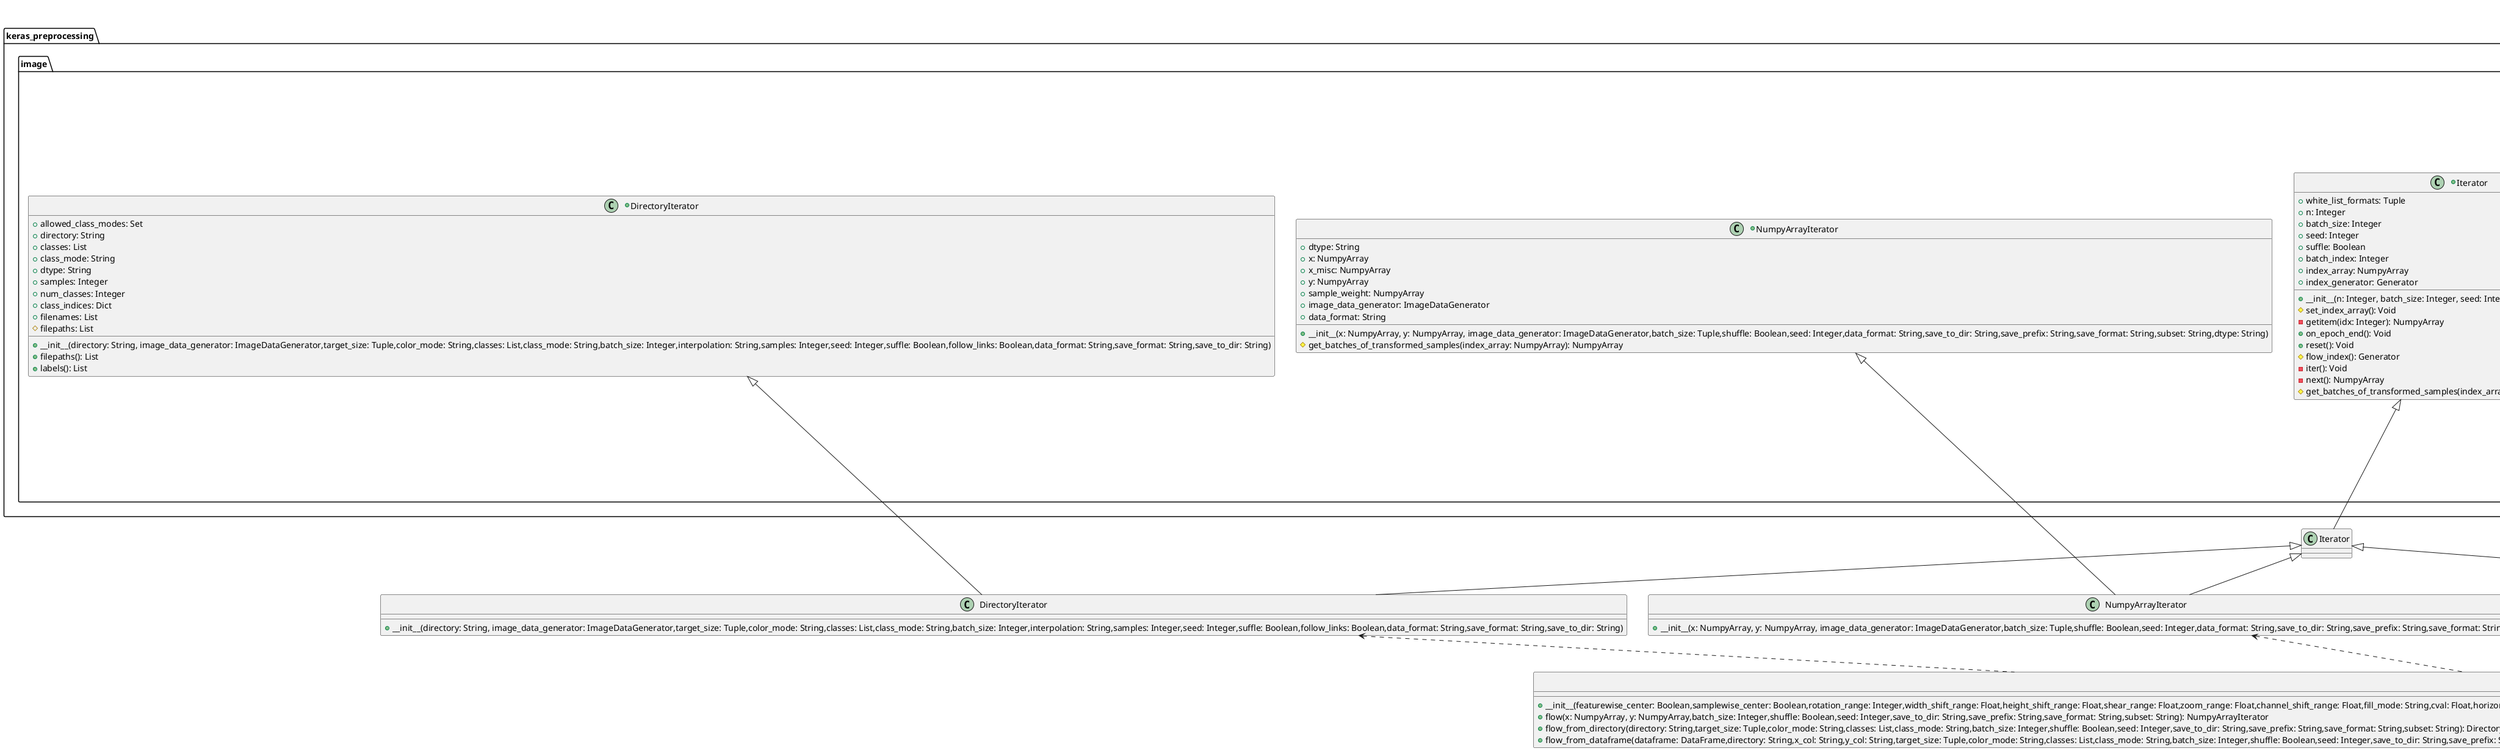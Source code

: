 @startuml

title Keras -Iterator


+class keras_preprocessing.image.Iterator {
    +white_list_formats: Tuple
    +n: Integer
    +batch_size: Integer
    +seed: Integer
    +suffle: Boolean
    +batch_index: Integer
    +index_array: NumpyArray
    +index_generator: Generator

    +__init__(n: Integer, batch_size: Integer, seed: Integer, shuffle: Boolean)
    #set_index_array(): Void
    -getitem(idx: Integer): NumpyArray
    +on_epoch_end(): Void
    +reset(): Void
    #flow_index(): Generator
    -iter(): Void
    -next(): NumpyArray
    #get_batches_of_transformed_samples(index_array: NumpyArray): NumpyArray
    
}

+class keras_preprocessing.image.DataFrameIterator {
    +allowed_class_modes: Set
    +directory: String
    +class_mode: String
    +dtype: String
    +class_indices: Dict
    +classes: List
    +filenames: List
    #filepaths: List
    +samples: Integer

    +__init__(dataframe: PandasDataFrame,directory: String,image_data_generator: ImageDataGenerator,x_col: String,y_col: String,class_mode: String,target_size: Tuple,color_mode: String,classes: List,class_mode: String,batch_size: Integer,interpolation: String,samples: Integer,seed: Integer)
    +get_classes(): List
    #filter_classes(): List
    +filepaths(): List
}

+class keras_preprocessing.image.DirectoryIterator {
    +allowed_class_modes: Set
    +directory: String
    +classes: List
    +class_mode: String
    +dtype: String
    +samples: Integer
    +num_classes: Integer
    +class_indices: Dict
    +filenames: List
    #filepaths: List
    
    +__init__(directory: String, image_data_generator: ImageDataGenerator,target_size: Tuple,color_mode: String,classes: List,class_mode: String,batch_size: Integer,interpolation: String,samples: Integer,seed: Integer,suffle: Boolean,follow_links: Boolean,data_format: String,save_format: String,save_to_dir: String)
    +filepaths(): List
    +labels(): List

}

+class keras_preprocessing.image.NumpyArrayIterator {
    +__init__(x: NumpyArray, y: NumpyArray, image_data_generator: ImageDataGenerator,batch_size: Tuple,shuffle: Boolean,seed: Integer,data_format: String,save_to_dir: String,save_prefix: String,save_format: String,subset: String,dtype: String)
    +dtype: String
    +x: NumpyArray
    +x_misc: NumpyArray
    +y: NumpyArray
    +sample_weight: NumpyArray
    +image_data_generator: ImageDataGenerator
    +data_format: String
    
    #get_batches_of_transformed_samples(index_array: NumpyArray): NumpyArray
}

+class keras_preprocessing.image.ImageDataGenerator {
    +featurewise_center: Boolean
    +samplewise_center: Boolean
    +rotation_range: Integer
    +width_shift_range: Float
    +height_shift_range: Float
    +shear_range: Float
    +zoom_range: Float
    +channel_shift_range: Float
    +fill_mode: String
    +cval: Float
    +horizontal_flip: Boolean
    +vertical_flip: Boolean
    +rescale: Float
    +preprocessing_function: Function
    +data_format: String
    +validation_split: Float
    +dtype: String
    +featurewise_std_normalization: Boolean
    +samplewise_std_normalization: Boolean
    +zca_whitening: Boolean
    +zca_epsilon: Float
    +random_crop: Boolean
    +output_dim_ordering: String
    +rescale: Float

    +__init__(featurewise_center: Boolean,samplewise_center: Boolean,rotation_range: Integer,width_shift_range: Float,height_shift_range: Float,shear_range: Float,zoom_range: Float,channel_shift_range: Float,fill_mode: String,cval: Float,horizontal_flip: Boolean,vertical_flip: Boolean,rescale: Float,preprocessing_function: Function,data_format: String,validation_split: Float,dtype: String,featurewise_std_normalization: Boolean,samplewise_std_normalization: Boolean,zca_whitening: Boolean,zca_epsilon: Float,random_crop: Boolean,output_dim_ordering: String,rescale: Float)
    +flow(x: NumpyArray, y: NumpyArray,batch_size: Integer,shuffle: Boolean,seed: Integer,save_to_dir: String,save_prefix: String,save_format: String,subset: String): NumpyArrayIterator
    +flow_from_directory(directory: String,target_size: Tuple,color_mode: String,classes: List,class_mode: String,batch_size: Integer,shuffle: Boolean,seed: Integer,save_to_dir: String,save_prefix: String,save_format: String,subset: String): DirectoryIterator
    +flow_from_dataframe(dataframe: DataFrame,directory: String,x_col: String,y_col: String,target_size: Tuple,color_mode: String,classes: List,class_mode: String,batch_size: Integer,shuffle: Boolean,seed: Integer,save_to_dir: String,save_prefix: String,save_format: String,subset: String): DataFrameIterator                 
    +standardize(x: NumpyArray): NumpyArray
    +get_random_transform(img_shape: Tuple,seed: Integer): NumpyArray
    +apply_transform(x: NumpyArray,transform_parameters: Dict): NumpyArray
    +random_transform(x: NumpyArray,seed: Integer): NumpyArray
    +fit(x: NumpyArray,augment: Boolean,round: Integer,seed: Integer): Void
}
class Iterator extends keras_preprocessing.image.Iterator {

}

class DirectoryIterator extends keras_preprocessing.image.DirectoryIterator, Iterator{
    +__init__(directory: String, image_data_generator: ImageDataGenerator,target_size: Tuple,color_mode: String,classes: List,class_mode: String,batch_size: Integer,interpolation: String,samples: Integer,seed: Integer,suffle: Boolean,follow_links: Boolean,data_format: String,save_format: String,save_to_dir: String)
}

class NumpyArrayIterator extends keras_preprocessing.image.NumpyArrayIterator,Iterator{
    +__init__(x: NumpyArray, y: NumpyArray, image_data_generator: ImageDataGenerator,batch_size: Tuple,shuffle: Boolean,seed: Integer,data_format: String,save_to_dir: String,save_prefix: String,save_format: String,subset: String,dtype: String)
}

class DataFrameIterator extends keras_preprocessing.image.DataFrameIterator,Iterator{
     +__init__(dataframe: PandasDataFrame,directory: String,image_data_generator: ImageDataGenerator,x_col: String,y_col: String,class_mode: String,target_size: Tuple,color_mode: String,classes: List,class_mode: String,batch_size: Integer,interpolation: String,samples: Integer,seed: Integer)
}

class ImageDataGenerator extends keras_preprocessing.image.ImageDataGenerator{
    +__init__(featurewise_center: Boolean,samplewise_center: Boolean,rotation_range: Integer,width_shift_range: Float,height_shift_range: Float,shear_range: Float,zoom_range: Float,channel_shift_range: Float,fill_mode: String,cval: Float,horizontal_flip: Boolean,vertical_flip: Boolean,rescale: Float,preprocessing_function: Function,data_format: String,validation_split: Float,dtype: String,featurewise_std_normalization: Boolean,samplewise_std_normalization: Boolean,zca_whitening: Boolean,zca_epsilon: Float,random_crop: Boolean,output_dim_ordering: String,rescale: Float)
    +flow(x: NumpyArray, y: NumpyArray,batch_size: Integer,shuffle: Boolean,seed: Integer,save_to_dir: String,save_prefix: String,save_format: String,subset: String): NumpyArrayIterator
    +flow_from_directory(directory: String,target_size: Tuple,color_mode: String,classes: List,class_mode: String,batch_size: Integer,shuffle: Boolean,seed: Integer,save_to_dir: String,save_prefix: String,save_format: String,subset: String): DirectoryIterator
    +flow_from_dataframe(dataframe: DataFrame,directory: String,x_col: String,y_col: String,target_size: Tuple,color_mode: String,classes: List,class_mode: String,batch_size: Integer,shuffle: Boolean,seed: Integer,save_to_dir: String,save_prefix: String,save_format: String,subset: String): DataFrameIterator
}


ImageDataGenerator -up[dashed]-> DataFrameIterator
ImageDataGenerator -up[dashed]-> NumpyArrayIterator
ImageDataGenerator -up[dashed]-> DirectoryIterator


@enduml